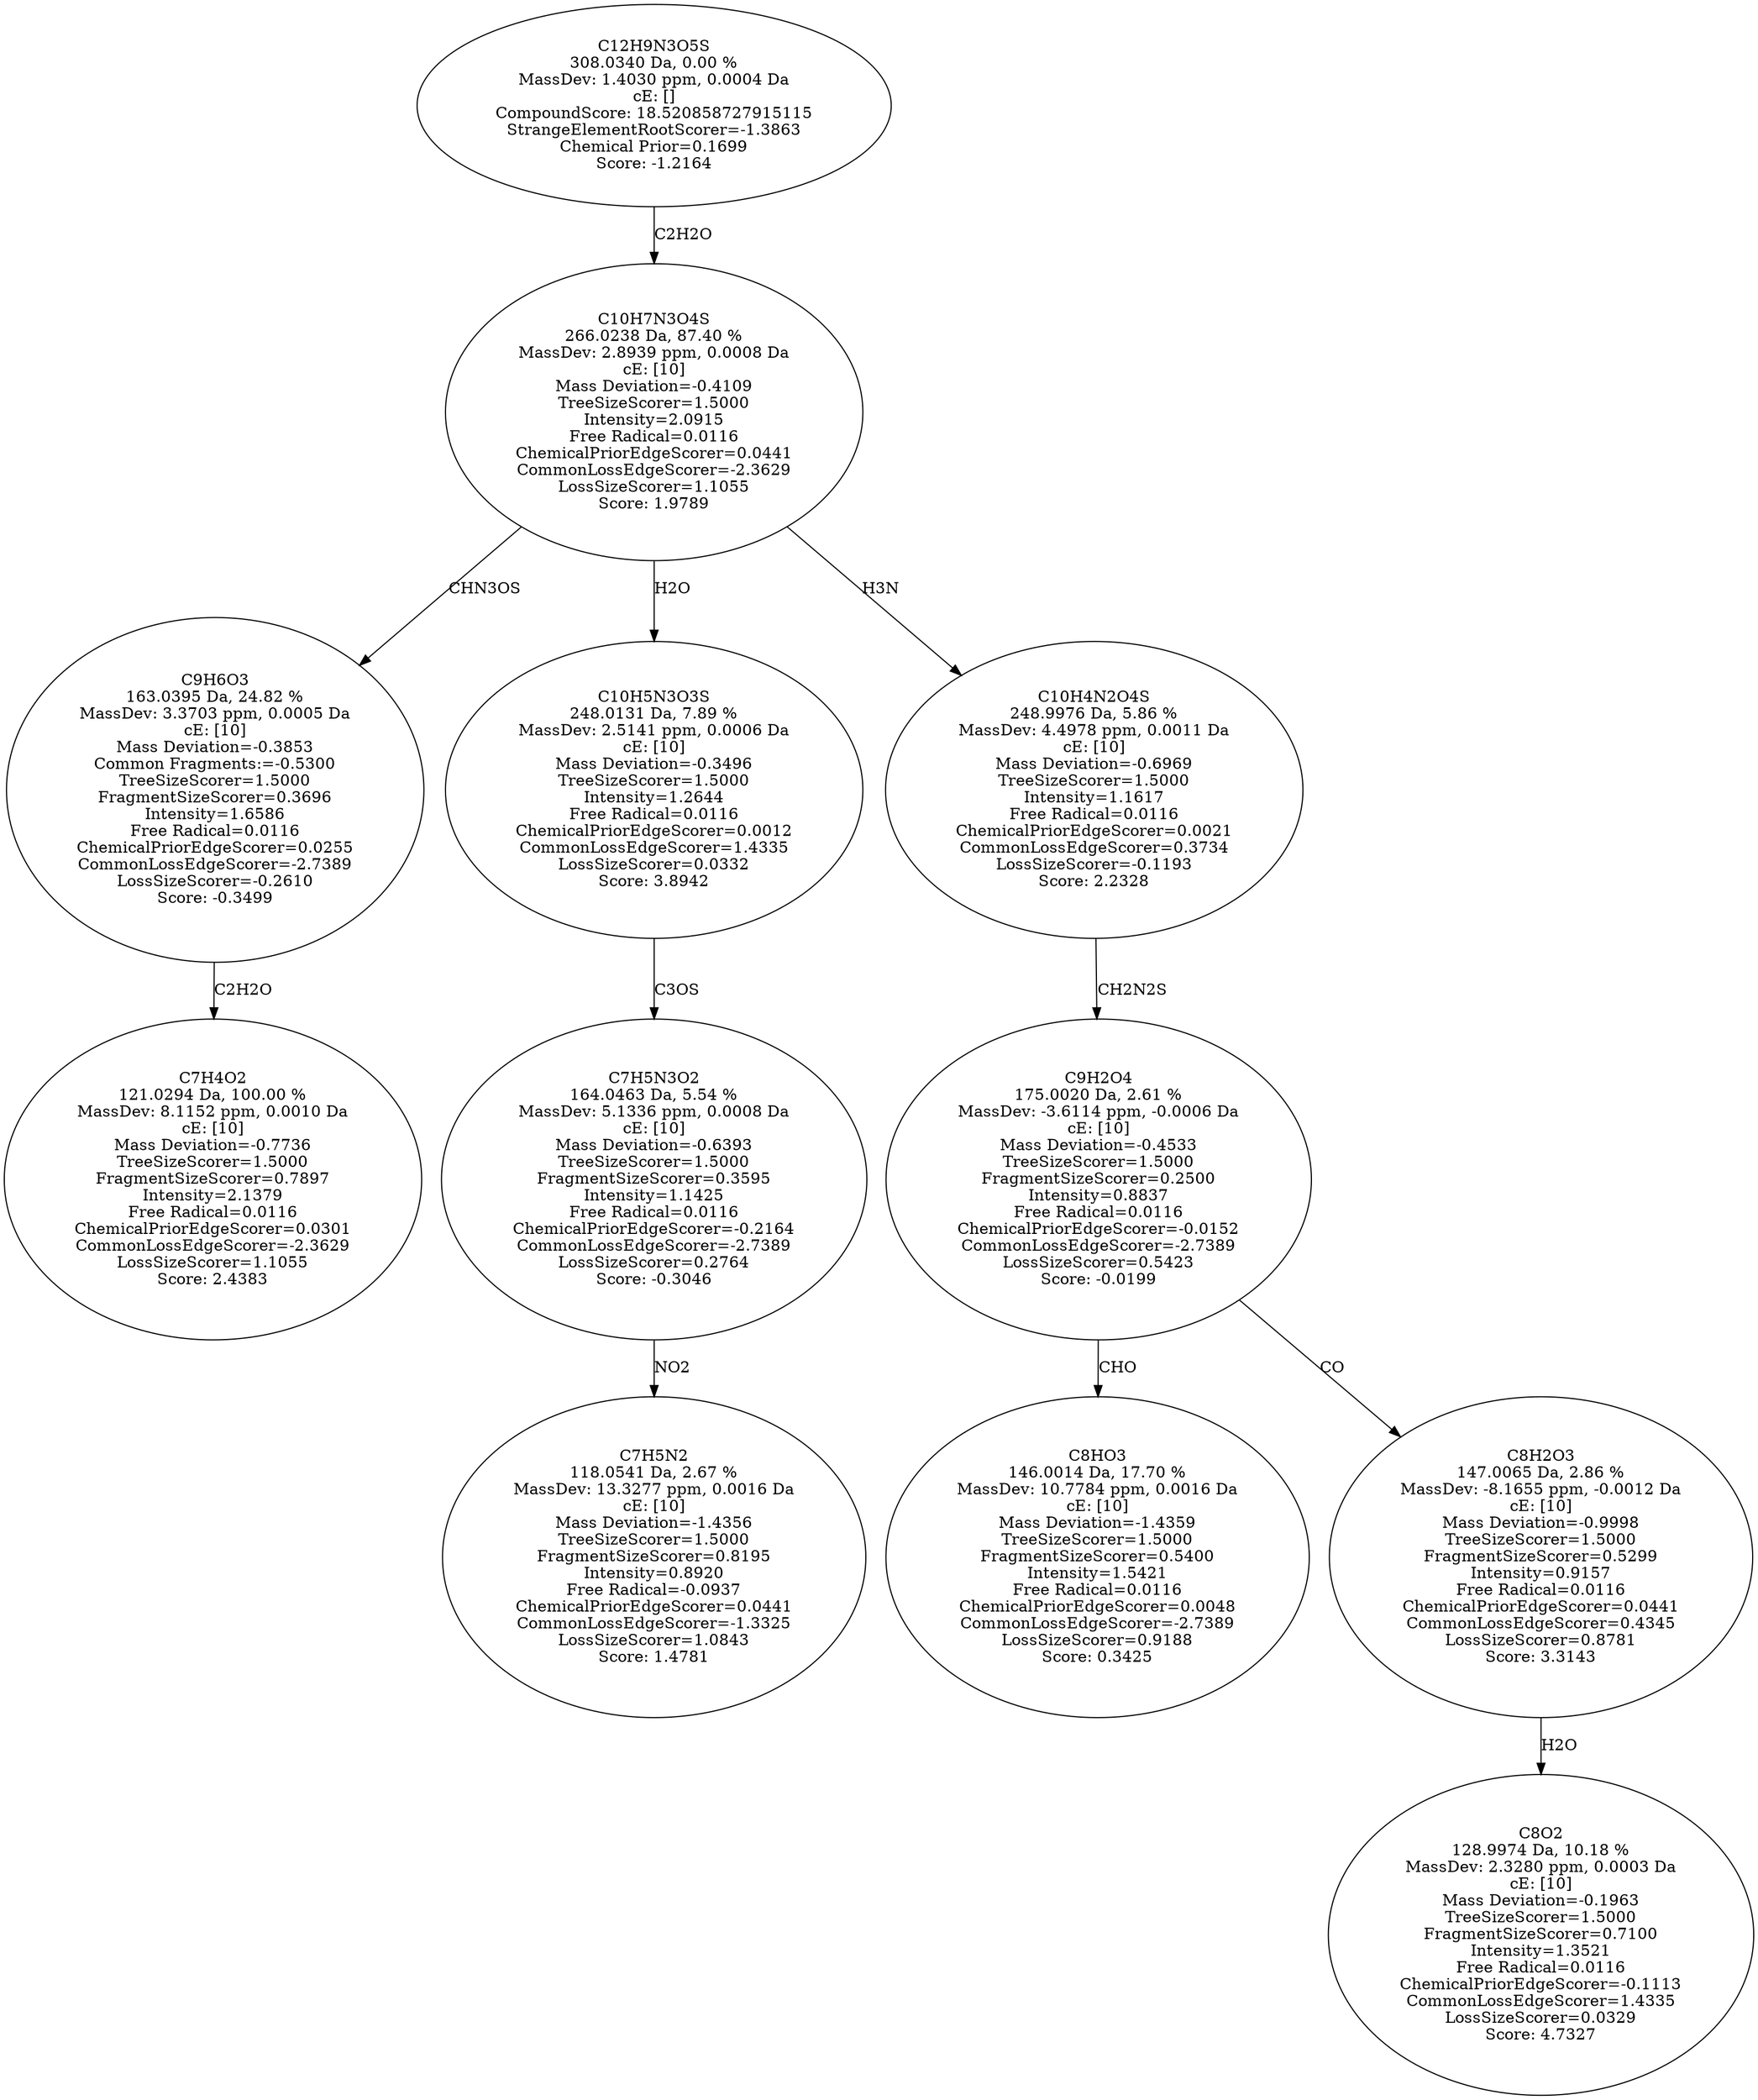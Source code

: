strict digraph {
v1 [label="C7H4O2\n121.0294 Da, 100.00 %\nMassDev: 8.1152 ppm, 0.0010 Da\ncE: [10]\nMass Deviation=-0.7736\nTreeSizeScorer=1.5000\nFragmentSizeScorer=0.7897\nIntensity=2.1379\nFree Radical=0.0116\nChemicalPriorEdgeScorer=0.0301\nCommonLossEdgeScorer=-2.3629\nLossSizeScorer=1.1055\nScore: 2.4383"];
v2 [label="C9H6O3\n163.0395 Da, 24.82 %\nMassDev: 3.3703 ppm, 0.0005 Da\ncE: [10]\nMass Deviation=-0.3853\nCommon Fragments:=-0.5300\nTreeSizeScorer=1.5000\nFragmentSizeScorer=0.3696\nIntensity=1.6586\nFree Radical=0.0116\nChemicalPriorEdgeScorer=0.0255\nCommonLossEdgeScorer=-2.7389\nLossSizeScorer=-0.2610\nScore: -0.3499"];
v3 [label="C7H5N2\n118.0541 Da, 2.67 %\nMassDev: 13.3277 ppm, 0.0016 Da\ncE: [10]\nMass Deviation=-1.4356\nTreeSizeScorer=1.5000\nFragmentSizeScorer=0.8195\nIntensity=0.8920\nFree Radical=-0.0937\nChemicalPriorEdgeScorer=0.0441\nCommonLossEdgeScorer=-1.3325\nLossSizeScorer=1.0843\nScore: 1.4781"];
v4 [label="C7H5N3O2\n164.0463 Da, 5.54 %\nMassDev: 5.1336 ppm, 0.0008 Da\ncE: [10]\nMass Deviation=-0.6393\nTreeSizeScorer=1.5000\nFragmentSizeScorer=0.3595\nIntensity=1.1425\nFree Radical=0.0116\nChemicalPriorEdgeScorer=-0.2164\nCommonLossEdgeScorer=-2.7389\nLossSizeScorer=0.2764\nScore: -0.3046"];
v5 [label="C10H5N3O3S\n248.0131 Da, 7.89 %\nMassDev: 2.5141 ppm, 0.0006 Da\ncE: [10]\nMass Deviation=-0.3496\nTreeSizeScorer=1.5000\nIntensity=1.2644\nFree Radical=0.0116\nChemicalPriorEdgeScorer=0.0012\nCommonLossEdgeScorer=1.4335\nLossSizeScorer=0.0332\nScore: 3.8942"];
v6 [label="C8HO3\n146.0014 Da, 17.70 %\nMassDev: 10.7784 ppm, 0.0016 Da\ncE: [10]\nMass Deviation=-1.4359\nTreeSizeScorer=1.5000\nFragmentSizeScorer=0.5400\nIntensity=1.5421\nFree Radical=0.0116\nChemicalPriorEdgeScorer=0.0048\nCommonLossEdgeScorer=-2.7389\nLossSizeScorer=0.9188\nScore: 0.3425"];
v7 [label="C8O2\n128.9974 Da, 10.18 %\nMassDev: 2.3280 ppm, 0.0003 Da\ncE: [10]\nMass Deviation=-0.1963\nTreeSizeScorer=1.5000\nFragmentSizeScorer=0.7100\nIntensity=1.3521\nFree Radical=0.0116\nChemicalPriorEdgeScorer=-0.1113\nCommonLossEdgeScorer=1.4335\nLossSizeScorer=0.0329\nScore: 4.7327"];
v8 [label="C8H2O3\n147.0065 Da, 2.86 %\nMassDev: -8.1655 ppm, -0.0012 Da\ncE: [10]\nMass Deviation=-0.9998\nTreeSizeScorer=1.5000\nFragmentSizeScorer=0.5299\nIntensity=0.9157\nFree Radical=0.0116\nChemicalPriorEdgeScorer=0.0441\nCommonLossEdgeScorer=0.4345\nLossSizeScorer=0.8781\nScore: 3.3143"];
v9 [label="C9H2O4\n175.0020 Da, 2.61 %\nMassDev: -3.6114 ppm, -0.0006 Da\ncE: [10]\nMass Deviation=-0.4533\nTreeSizeScorer=1.5000\nFragmentSizeScorer=0.2500\nIntensity=0.8837\nFree Radical=0.0116\nChemicalPriorEdgeScorer=-0.0152\nCommonLossEdgeScorer=-2.7389\nLossSizeScorer=0.5423\nScore: -0.0199"];
v10 [label="C10H4N2O4S\n248.9976 Da, 5.86 %\nMassDev: 4.4978 ppm, 0.0011 Da\ncE: [10]\nMass Deviation=-0.6969\nTreeSizeScorer=1.5000\nIntensity=1.1617\nFree Radical=0.0116\nChemicalPriorEdgeScorer=0.0021\nCommonLossEdgeScorer=0.3734\nLossSizeScorer=-0.1193\nScore: 2.2328"];
v11 [label="C10H7N3O4S\n266.0238 Da, 87.40 %\nMassDev: 2.8939 ppm, 0.0008 Da\ncE: [10]\nMass Deviation=-0.4109\nTreeSizeScorer=1.5000\nIntensity=2.0915\nFree Radical=0.0116\nChemicalPriorEdgeScorer=0.0441\nCommonLossEdgeScorer=-2.3629\nLossSizeScorer=1.1055\nScore: 1.9789"];
v12 [label="C12H9N3O5S\n308.0340 Da, 0.00 %\nMassDev: 1.4030 ppm, 0.0004 Da\ncE: []\nCompoundScore: 18.520858727915115\nStrangeElementRootScorer=-1.3863\nChemical Prior=0.1699\nScore: -1.2164"];
v2 -> v1 [label="C2H2O"];
v11 -> v2 [label="CHN3OS"];
v4 -> v3 [label="NO2"];
v5 -> v4 [label="C3OS"];
v11 -> v5 [label="H2O"];
v9 -> v6 [label="CHO"];
v8 -> v7 [label="H2O"];
v9 -> v8 [label="CO"];
v10 -> v9 [label="CH2N2S"];
v11 -> v10 [label="H3N"];
v12 -> v11 [label="C2H2O"];
}